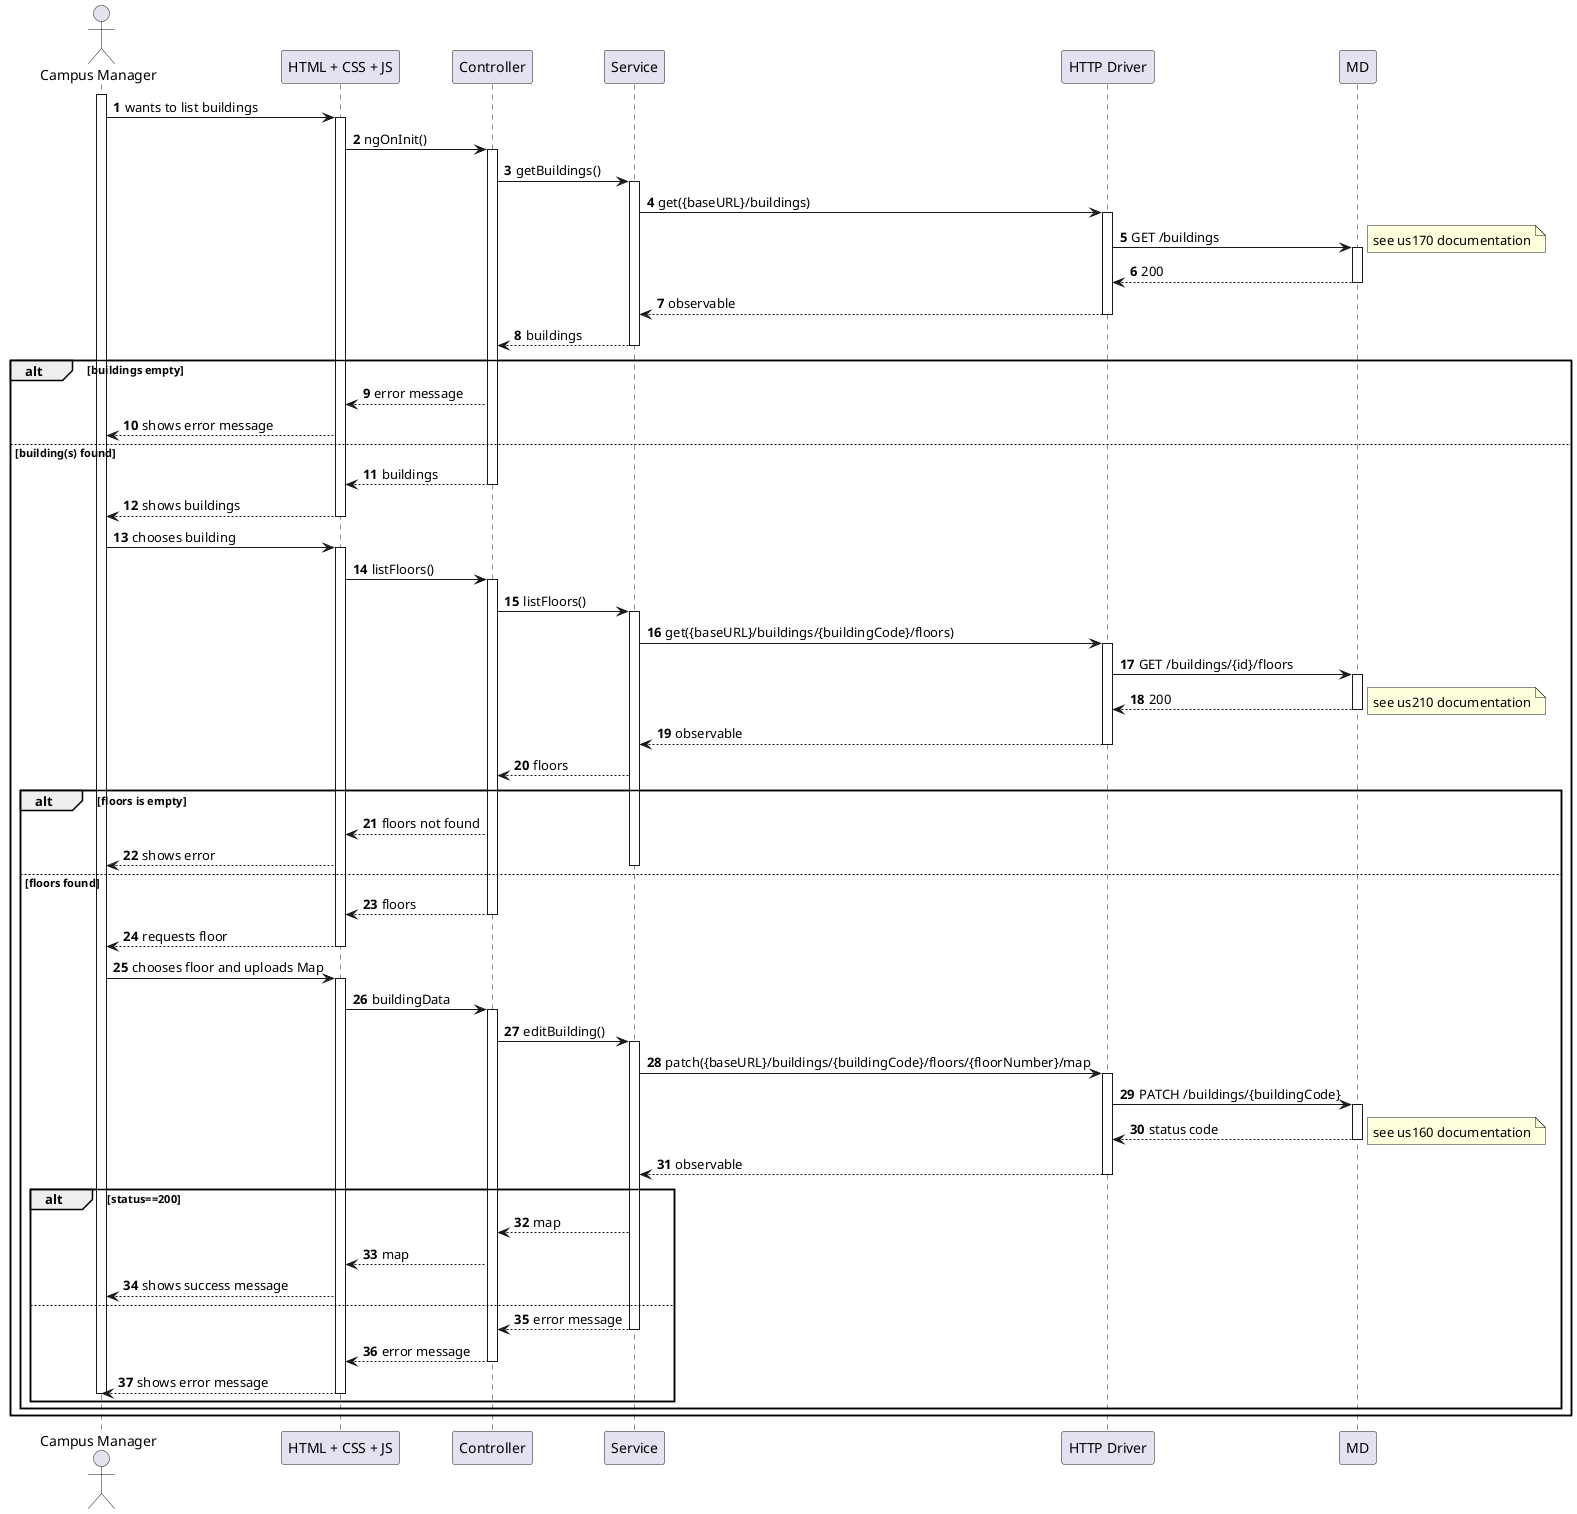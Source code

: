 @startuml
autonumber

actor "Campus Manager" as usr

participant "HTML + CSS + JS" as view
participant "Controller" as ctrl
participant "Service" as svc

participant "HTTP Driver" as http

participant "MD" as md

activate usr
usr -> view : wants to list buildings
    activate view
        view -> ctrl : ngOnInit()
        activate ctrl
            ctrl -> svc : getBuildings()
            activate svc
                svc -> http : get({baseURL}/buildings)
                activate http
                    http -> md : GET /buildings
                note right : see us170 documentation
            activate md
                md --> http : 200
                deactivate md
                http --> svc : observable
                deactivate http
                svc --> ctrl : buildings
        alt buildings empty
                deactivate svc
                ctrl --> view : error message
                view --> usr : shows error message
        else building(s) found
            ctrl --> view : buildings
            deactivate ctrl
            view --> usr : shows buildings
            deactivate
        deactivate view
        usr -> view : chooses building
        activate view
            view -> ctrl : listFloors()
            activate ctrl
                ctrl -> svc : listFloors()
                activate svc
                    svc -> http : get({baseURL}/buildings/{buildingCode}/floors)
                    activate http
                        http -> md : GET /buildings/{id}/floors
            activate md
                md --> http : 200
                note right : see us210 documentation
                deactivate md
                    http --> svc : observable
                    deactivate http
                    svc --> ctrl : floors
                    alt floors is empty
                        ctrl --> view : floors not found
                        view --> usr : shows error
                    else floors found
                deactivate svc

                ctrl --> view : floors
            deactivate ctrl
            view --> usr : requests floor
        deactivate view

        usr -> view : chooses floor and uploads Map
        activate view
            view -> ctrl : buildingData
            activate ctrl
                ctrl -> svc : editBuilding()
                activate svc
                    svc -> http : patch({baseURL}/buildings/{buildingCode}/floors/{floorNumber}/map
                    activate http
                        http -> md : PATCH /buildings/{buildingCode}
                        activate md
                            md --> http : status code
                        deactivate md
                note right : see us160 documentation
                    http --> svc : observable
                    deactivate http
                    alt status==200
                    svc --> ctrl : map

                ctrl --> view : map
                view --> usr : shows success message
                else
                    svc --> ctrl : error message
                    deactivate svc
                ctrl --> view : error message
                deactivate ctrl
            view --> usr : shows error message
            deactivate view
        deactivate usr
    end
    end
    end
@enduml
